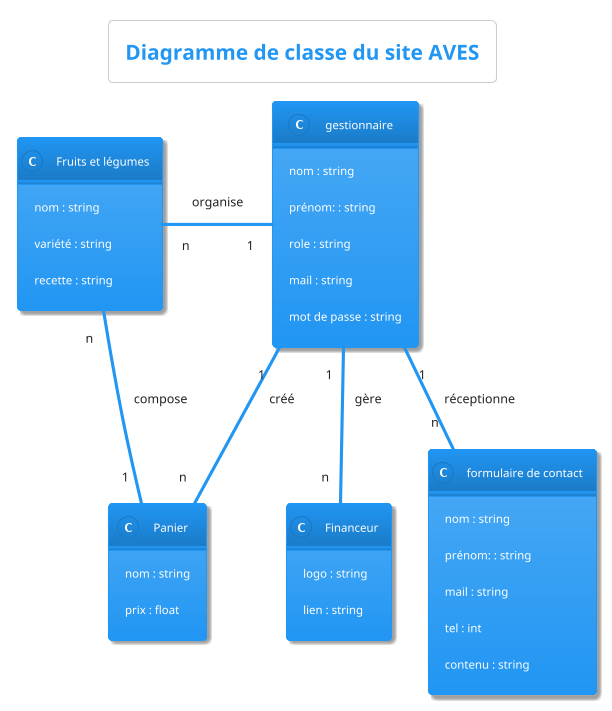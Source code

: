 @startuml
title "Diagramme de classe du site AVES"
!theme materia


Class g as "gestionnaire" {

    nom : string
    prénom: : string
    role : string
    mail : string
    mot de passe : string

}

Class fel as "Fruits et légumes" {

    nom : string
    variété : string
    recette : string

}

class pa as "Panier" {

    nom : string
    prix : float

}

Class fin as "Financeur"{

    logo : string
    lien : string

}

Class fo as "formulaire de contact" {

    nom : string
    prénom: : string
    mail : string
    tel : int
    contenu : string

}

g "1" -- "n" fo : réceptionne
fel "n" -- "1" pa : compose
g "1" -- "n" pa : créé
g "1" -left- "n" fel : organise
g "1" -- "n" fin : gère



@enduml